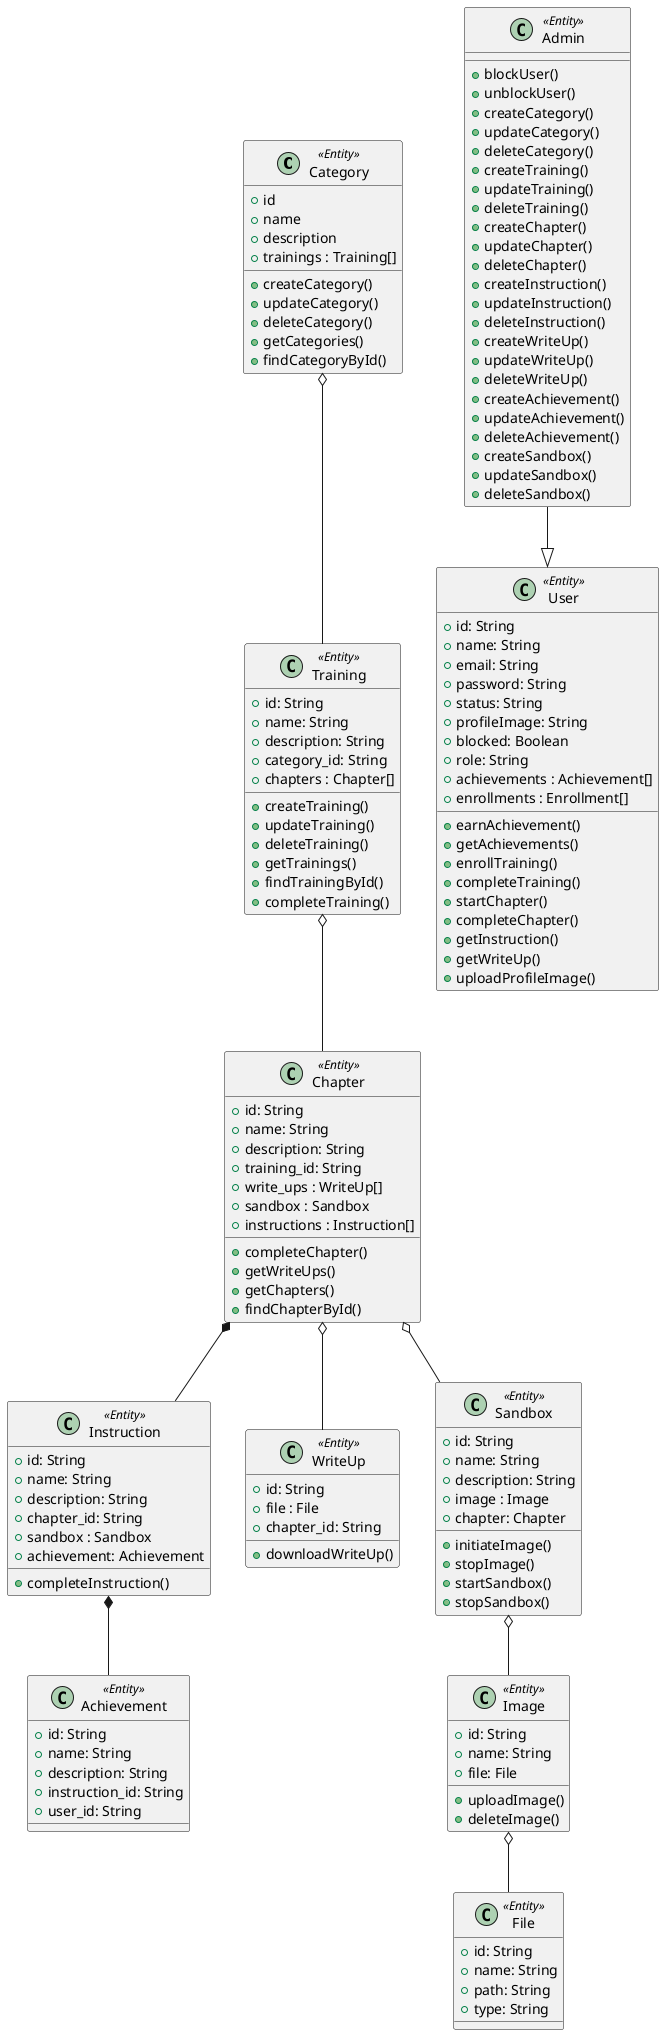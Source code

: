 ' Frontend is a Category
' "Learn React with creating Todo App" is a Training
' "Learn React with creating Todo App" has 2 Chapters
' "React Basics" is a Chapter, has 3 Instructions, has a Write-up, has a Sandbox
' "React Basics" has 30 Instructions to complete
' Chapters have Write-ups, Sandbox and Instructions

@startuml Velox

class Category << Entity >> {
  + id
  + name
  + description
  + trainings : Training[]
  + createCategory()
  + updateCategory()
  + deleteCategory()
  + getCategories()
  + findCategoryById()
}

class Training << Entity >> {
  + id: String
  + name: String
  + description: String
  + category_id: String
  + chapters : Chapter[]
  + createTraining()
  + updateTraining()
  + deleteTraining()
  + getTrainings()
  + findTrainingById()
  + completeTraining()
}

class Chapter << Entity >> {
  + id: String
  + name: String
  + description: String
  + training_id: String
  + write_ups : WriteUp[]
  + sandbox : Sandbox
  + instructions : Instruction[]
  + completeChapter()
  + getWriteUps()
  + getChapters()
  + findChapterById()
}

class Instruction << Entity >> {
  + id: String
  + name: String
  + description: String
  + chapter_id: String
  + sandbox : Sandbox
  + achievement: Achievement
  + completeInstruction()
}

class WriteUp << Entity >> {
  + id: String
  + file : File
  + chapter_id: String
  + downloadWriteUp()
}

class Achievement << Entity >> {
  + id: String
  + name: String
  + description: String
  + instruction_id: String
  + user_id: String
}

class Sandbox << Entity >> {
  + id: String
  + name: String
  + description: String
  + image : Image
  + chapter: Chapter
  + initiateImage()
  + stopImage()
  + startSandbox()
  + stopSandbox()
}

class Image << Entity >> {
  + id: String
  + name: String
  + file: File
  + uploadImage()
  + deleteImage()
}

class File << Entity >> {
  + id: String
  + name: String
  + path: String
  + type: String
}

class User << Entity >> {
  + id: String
  + name: String
  + email: String
  + password: String
  + status: String
  + profileImage: String
  + blocked: Boolean
  + role: String
  + achievements : Achievement[]
  + enrollments : Enrollment[]
  + earnAchievement()
  + getAchievements()
  + enrollTraining()
  + completeTraining()
  + startChapter()
  + completeChapter()
  + getInstruction()
  + getWriteUp()
  + uploadProfileImage()
}

class Admin << Entity >> {
  + blockUser()
  + unblockUser()
  + createCategory()
  + updateCategory()
  + deleteCategory()
  + createTraining()
  + updateTraining()
  + deleteTraining()
  + createChapter()
  + updateChapter()
  + deleteChapter()
  + createInstruction()
  + updateInstruction()
  + deleteInstruction()
  + createWriteUp()
  + updateWriteUp()
  + deleteWriteUp()
  + createAchievement()
  + updateAchievement()
  + deleteAchievement()
  + createSandbox()
  + updateSandbox()
  + deleteSandbox()
}

Category o-- Training
Training o-- Chapter

Chapter o-- WriteUp
Chapter o-- Sandbox
Chapter *-- Instruction

Admin --|> User

Instruction *-- Achievement

Sandbox o-- Image
Image o-- File

@enduml